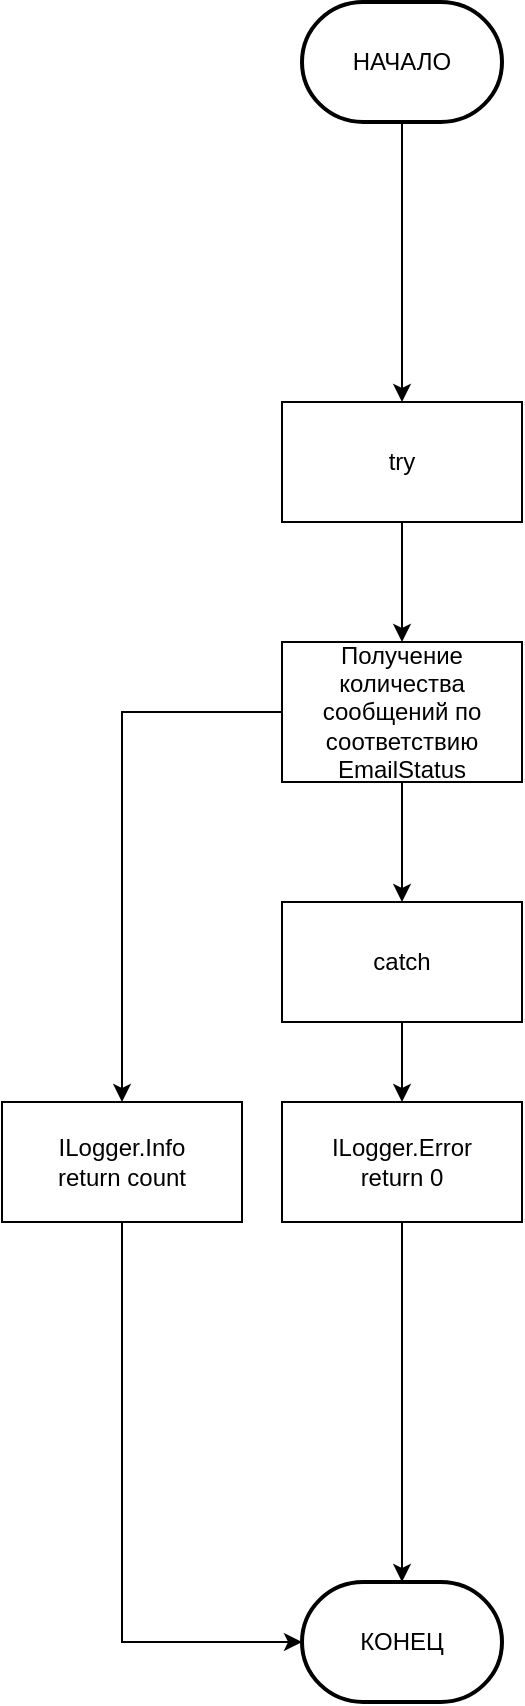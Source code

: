 <mxfile version="13.9.9" type="device"><diagram id="cMPhrV51NwyaagghFE5M" name="Страница 1"><mxGraphModel dx="852" dy="494" grid="1" gridSize="10" guides="1" tooltips="1" connect="1" arrows="1" fold="1" page="1" pageScale="1" pageWidth="827" pageHeight="1169" math="0" shadow="0"><root><mxCell id="0"/><mxCell id="1" parent="0"/><mxCell id="IqQ-rLzhTQxa7rCjsLUI-4" style="edgeStyle=orthogonalEdgeStyle;rounded=0;orthogonalLoop=1;jettySize=auto;html=1;entryX=0.5;entryY=0;entryDx=0;entryDy=0;" edge="1" parent="1" source="IqQ-rLzhTQxa7rCjsLUI-1" target="IqQ-rLzhTQxa7rCjsLUI-2"><mxGeometry relative="1" as="geometry"/></mxCell><mxCell id="IqQ-rLzhTQxa7rCjsLUI-1" value="НАЧАЛО" style="strokeWidth=2;html=1;shape=mxgraph.flowchart.terminator;whiteSpace=wrap;" vertex="1" parent="1"><mxGeometry x="350" y="30" width="100" height="60" as="geometry"/></mxCell><mxCell id="IqQ-rLzhTQxa7rCjsLUI-6" style="edgeStyle=orthogonalEdgeStyle;rounded=0;orthogonalLoop=1;jettySize=auto;html=1;entryX=0.5;entryY=0;entryDx=0;entryDy=0;" edge="1" parent="1" source="IqQ-rLzhTQxa7rCjsLUI-2" target="IqQ-rLzhTQxa7rCjsLUI-10"><mxGeometry relative="1" as="geometry"><mxPoint x="400" y="340" as="targetPoint"/></mxGeometry></mxCell><mxCell id="IqQ-rLzhTQxa7rCjsLUI-2" value="try" style="rounded=0;whiteSpace=wrap;html=1;" vertex="1" parent="1"><mxGeometry x="340" y="230" width="120" height="60" as="geometry"/></mxCell><mxCell id="IqQ-rLzhTQxa7rCjsLUI-13" style="edgeStyle=orthogonalEdgeStyle;rounded=0;orthogonalLoop=1;jettySize=auto;html=1;entryX=0.5;entryY=0;entryDx=0;entryDy=0;" edge="1" parent="1" source="IqQ-rLzhTQxa7rCjsLUI-3" target="IqQ-rLzhTQxa7rCjsLUI-14"><mxGeometry relative="1" as="geometry"><mxPoint x="400" y="660" as="targetPoint"/></mxGeometry></mxCell><mxCell id="IqQ-rLzhTQxa7rCjsLUI-3" value="catch" style="rounded=0;whiteSpace=wrap;html=1;" vertex="1" parent="1"><mxGeometry x="340" y="480" width="120" height="60" as="geometry"/></mxCell><mxCell id="IqQ-rLzhTQxa7rCjsLUI-7" style="edgeStyle=orthogonalEdgeStyle;rounded=0;orthogonalLoop=1;jettySize=auto;html=1;entryX=0.5;entryY=0;entryDx=0;entryDy=0;exitX=0.5;exitY=1;exitDx=0;exitDy=0;" edge="1" parent="1" source="IqQ-rLzhTQxa7rCjsLUI-10" target="IqQ-rLzhTQxa7rCjsLUI-3"><mxGeometry relative="1" as="geometry"><mxPoint x="400" y="420" as="sourcePoint"/></mxGeometry></mxCell><mxCell id="IqQ-rLzhTQxa7rCjsLUI-12" style="edgeStyle=orthogonalEdgeStyle;rounded=0;orthogonalLoop=1;jettySize=auto;html=1;" edge="1" parent="1" source="IqQ-rLzhTQxa7rCjsLUI-10" target="IqQ-rLzhTQxa7rCjsLUI-11"><mxGeometry relative="1" as="geometry"/></mxCell><mxCell id="IqQ-rLzhTQxa7rCjsLUI-10" value="Получение количества сообщений по соответствию EmailStatus" style="rounded=0;whiteSpace=wrap;html=1;" vertex="1" parent="1"><mxGeometry x="340" y="350" width="120" height="70" as="geometry"/></mxCell><mxCell id="IqQ-rLzhTQxa7rCjsLUI-16" style="edgeStyle=orthogonalEdgeStyle;rounded=0;orthogonalLoop=1;jettySize=auto;html=1;entryX=0;entryY=0.5;entryDx=0;entryDy=0;entryPerimeter=0;" edge="1" parent="1" source="IqQ-rLzhTQxa7rCjsLUI-11" target="IqQ-rLzhTQxa7rCjsLUI-15"><mxGeometry relative="1" as="geometry"><Array as="points"><mxPoint x="260" y="850"/></Array></mxGeometry></mxCell><mxCell id="IqQ-rLzhTQxa7rCjsLUI-11" value="ILogger.Info&lt;br&gt;return count" style="rounded=0;whiteSpace=wrap;html=1;" vertex="1" parent="1"><mxGeometry x="200" y="580" width="120" height="60" as="geometry"/></mxCell><mxCell id="IqQ-rLzhTQxa7rCjsLUI-17" style="edgeStyle=orthogonalEdgeStyle;rounded=0;orthogonalLoop=1;jettySize=auto;html=1;entryX=0.5;entryY=0;entryDx=0;entryDy=0;entryPerimeter=0;" edge="1" parent="1" source="IqQ-rLzhTQxa7rCjsLUI-14" target="IqQ-rLzhTQxa7rCjsLUI-15"><mxGeometry relative="1" as="geometry"/></mxCell><mxCell id="IqQ-rLzhTQxa7rCjsLUI-14" value="ILogger.Error&lt;br&gt;return 0" style="rounded=0;whiteSpace=wrap;html=1;" vertex="1" parent="1"><mxGeometry x="340" y="580" width="120" height="60" as="geometry"/></mxCell><mxCell id="IqQ-rLzhTQxa7rCjsLUI-15" value="КОНЕЦ" style="strokeWidth=2;html=1;shape=mxgraph.flowchart.terminator;whiteSpace=wrap;" vertex="1" parent="1"><mxGeometry x="350" y="820" width="100" height="60" as="geometry"/></mxCell></root></mxGraphModel></diagram></mxfile>